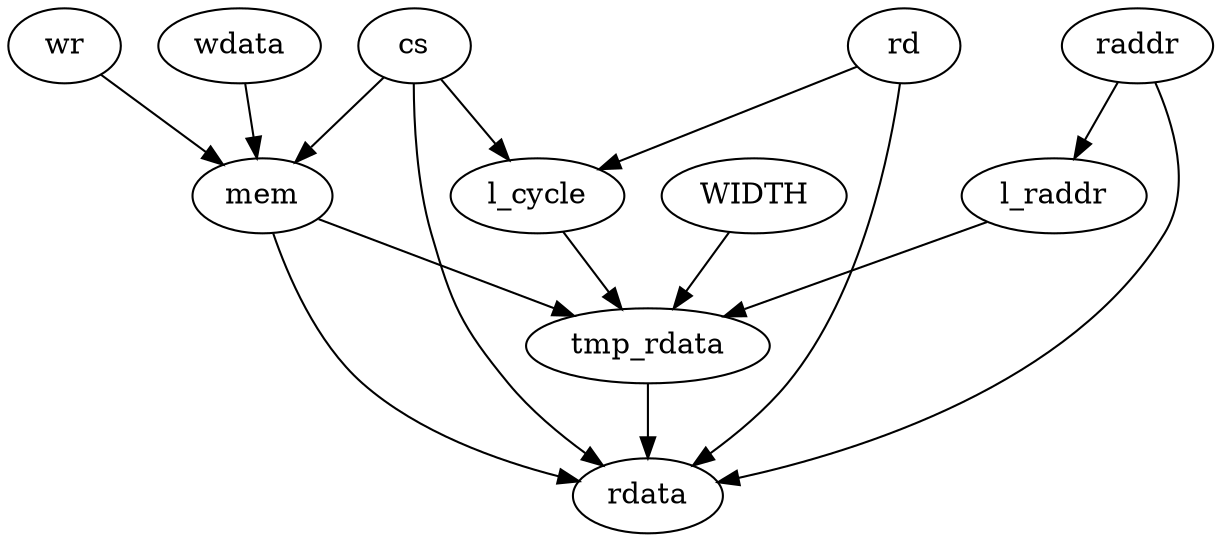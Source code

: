 strict digraph "" {
	tmp_rdata -> rdata	 [weight=1.0];
	raddr -> l_raddr	 [weight=1.0];
	raddr -> rdata	 [weight=1.0];
	l_raddr -> tmp_rdata	 [weight=1.0];
	mem -> tmp_rdata	 [weight=1.0];
	mem -> rdata	 [weight=1.0];
	l_cycle -> tmp_rdata	 [weight=1.0];
	WIDTH -> tmp_rdata	 [weight=1.0];
	wdata -> mem	 [weight=1.0];
	wr -> mem	 [weight=1.0];
	cs -> mem	 [weight=1.0];
	cs -> l_cycle	 [weight=1.0];
	cs -> rdata	 [weight=2.0];
	rd -> l_cycle	 [weight=1.0];
	rd -> rdata	 [weight=2.0];
}
